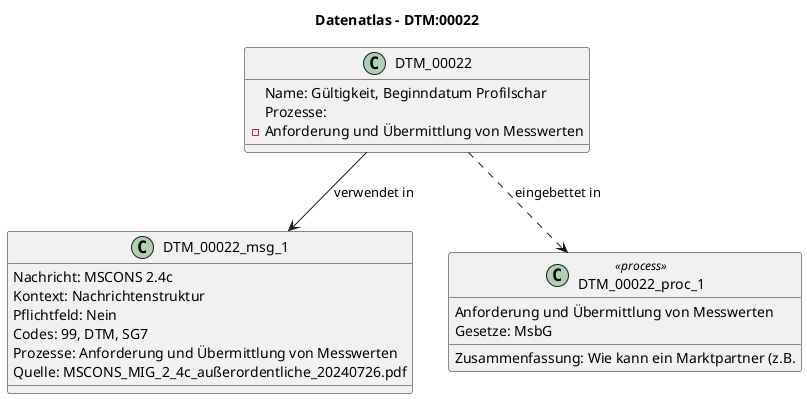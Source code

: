 @startuml
title Datenatlas – DTM:00022
class DTM_00022 {
  Name: Gültigkeit, Beginndatum Profilschar
  Prozesse:
    - Anforderung und Übermittlung von Messwerten
}
class DTM_00022_msg_1 {
  Nachricht: MSCONS 2.4c
  Kontext: Nachrichtenstruktur
  Pflichtfeld: Nein
  Codes: 99, DTM, SG7
  Prozesse: Anforderung und Übermittlung von Messwerten
  Quelle: MSCONS_MIG_2_4c_außerordentliche_20240726.pdf
}
DTM_00022 --> DTM_00022_msg_1 : verwendet in
class DTM_00022_proc_1 <<process>> {
  Anforderung und Übermittlung von Messwerten
  Gesetze: MsbG
  Zusammenfassung: Wie kann ein Marktpartner (z.B.
}
DTM_00022 ..> DTM_00022_proc_1 : eingebettet in
@enduml